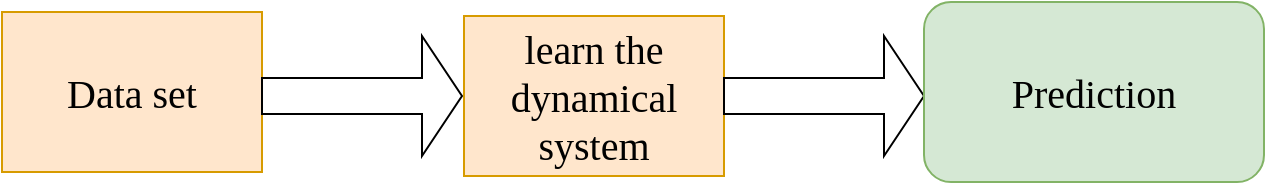 <mxfile version="20.2.8" type="github">
  <diagram id="OtyMaAnL-FrPIai-ARFm" name="第 1 页">
    <mxGraphModel dx="1209" dy="554" grid="1" gridSize="10" guides="1" tooltips="1" connect="1" arrows="1" fold="1" page="1" pageScale="1" pageWidth="827" pageHeight="1169" math="0" shadow="0">
      <root>
        <mxCell id="0" />
        <mxCell id="1" parent="0" />
        <mxCell id="JXpsTJuIVh_c73E53Oes-1" value="&lt;font face=&quot;Times New Roman&quot; style=&quot;font-size: 20px;&quot;&gt;Data set&lt;/font&gt;" style="rounded=0;whiteSpace=wrap;html=1;fillColor=#ffe6cc;strokeColor=#d79b00;" vertex="1" parent="1">
          <mxGeometry x="70" y="118" width="130" height="80" as="geometry" />
        </mxCell>
        <mxCell id="JXpsTJuIVh_c73E53Oes-2" value="" style="shape=singleArrow;whiteSpace=wrap;html=1;fontFamily=Times New Roman;fontSize=20;" vertex="1" parent="1">
          <mxGeometry x="200" y="130" width="100" height="60" as="geometry" />
        </mxCell>
        <mxCell id="JXpsTJuIVh_c73E53Oes-3" value="&lt;font face=&quot;Times New Roman&quot; style=&quot;font-size: 20px;&quot;&gt;learn the dynamical system&lt;/font&gt;" style="rounded=0;whiteSpace=wrap;html=1;fillColor=#ffe6cc;strokeColor=#d79b00;" vertex="1" parent="1">
          <mxGeometry x="301" y="120" width="130" height="80" as="geometry" />
        </mxCell>
        <mxCell id="JXpsTJuIVh_c73E53Oes-4" value="" style="shape=singleArrow;whiteSpace=wrap;html=1;fontFamily=Times New Roman;fontSize=20;" vertex="1" parent="1">
          <mxGeometry x="431" y="130" width="100" height="60" as="geometry" />
        </mxCell>
        <mxCell id="JXpsTJuIVh_c73E53Oes-6" value="Prediction" style="rounded=1;whiteSpace=wrap;html=1;fontFamily=Times New Roman;fontSize=20;fillColor=#d5e8d4;strokeColor=#82b366;" vertex="1" parent="1">
          <mxGeometry x="531" y="113" width="170" height="90" as="geometry" />
        </mxCell>
      </root>
    </mxGraphModel>
  </diagram>
</mxfile>
